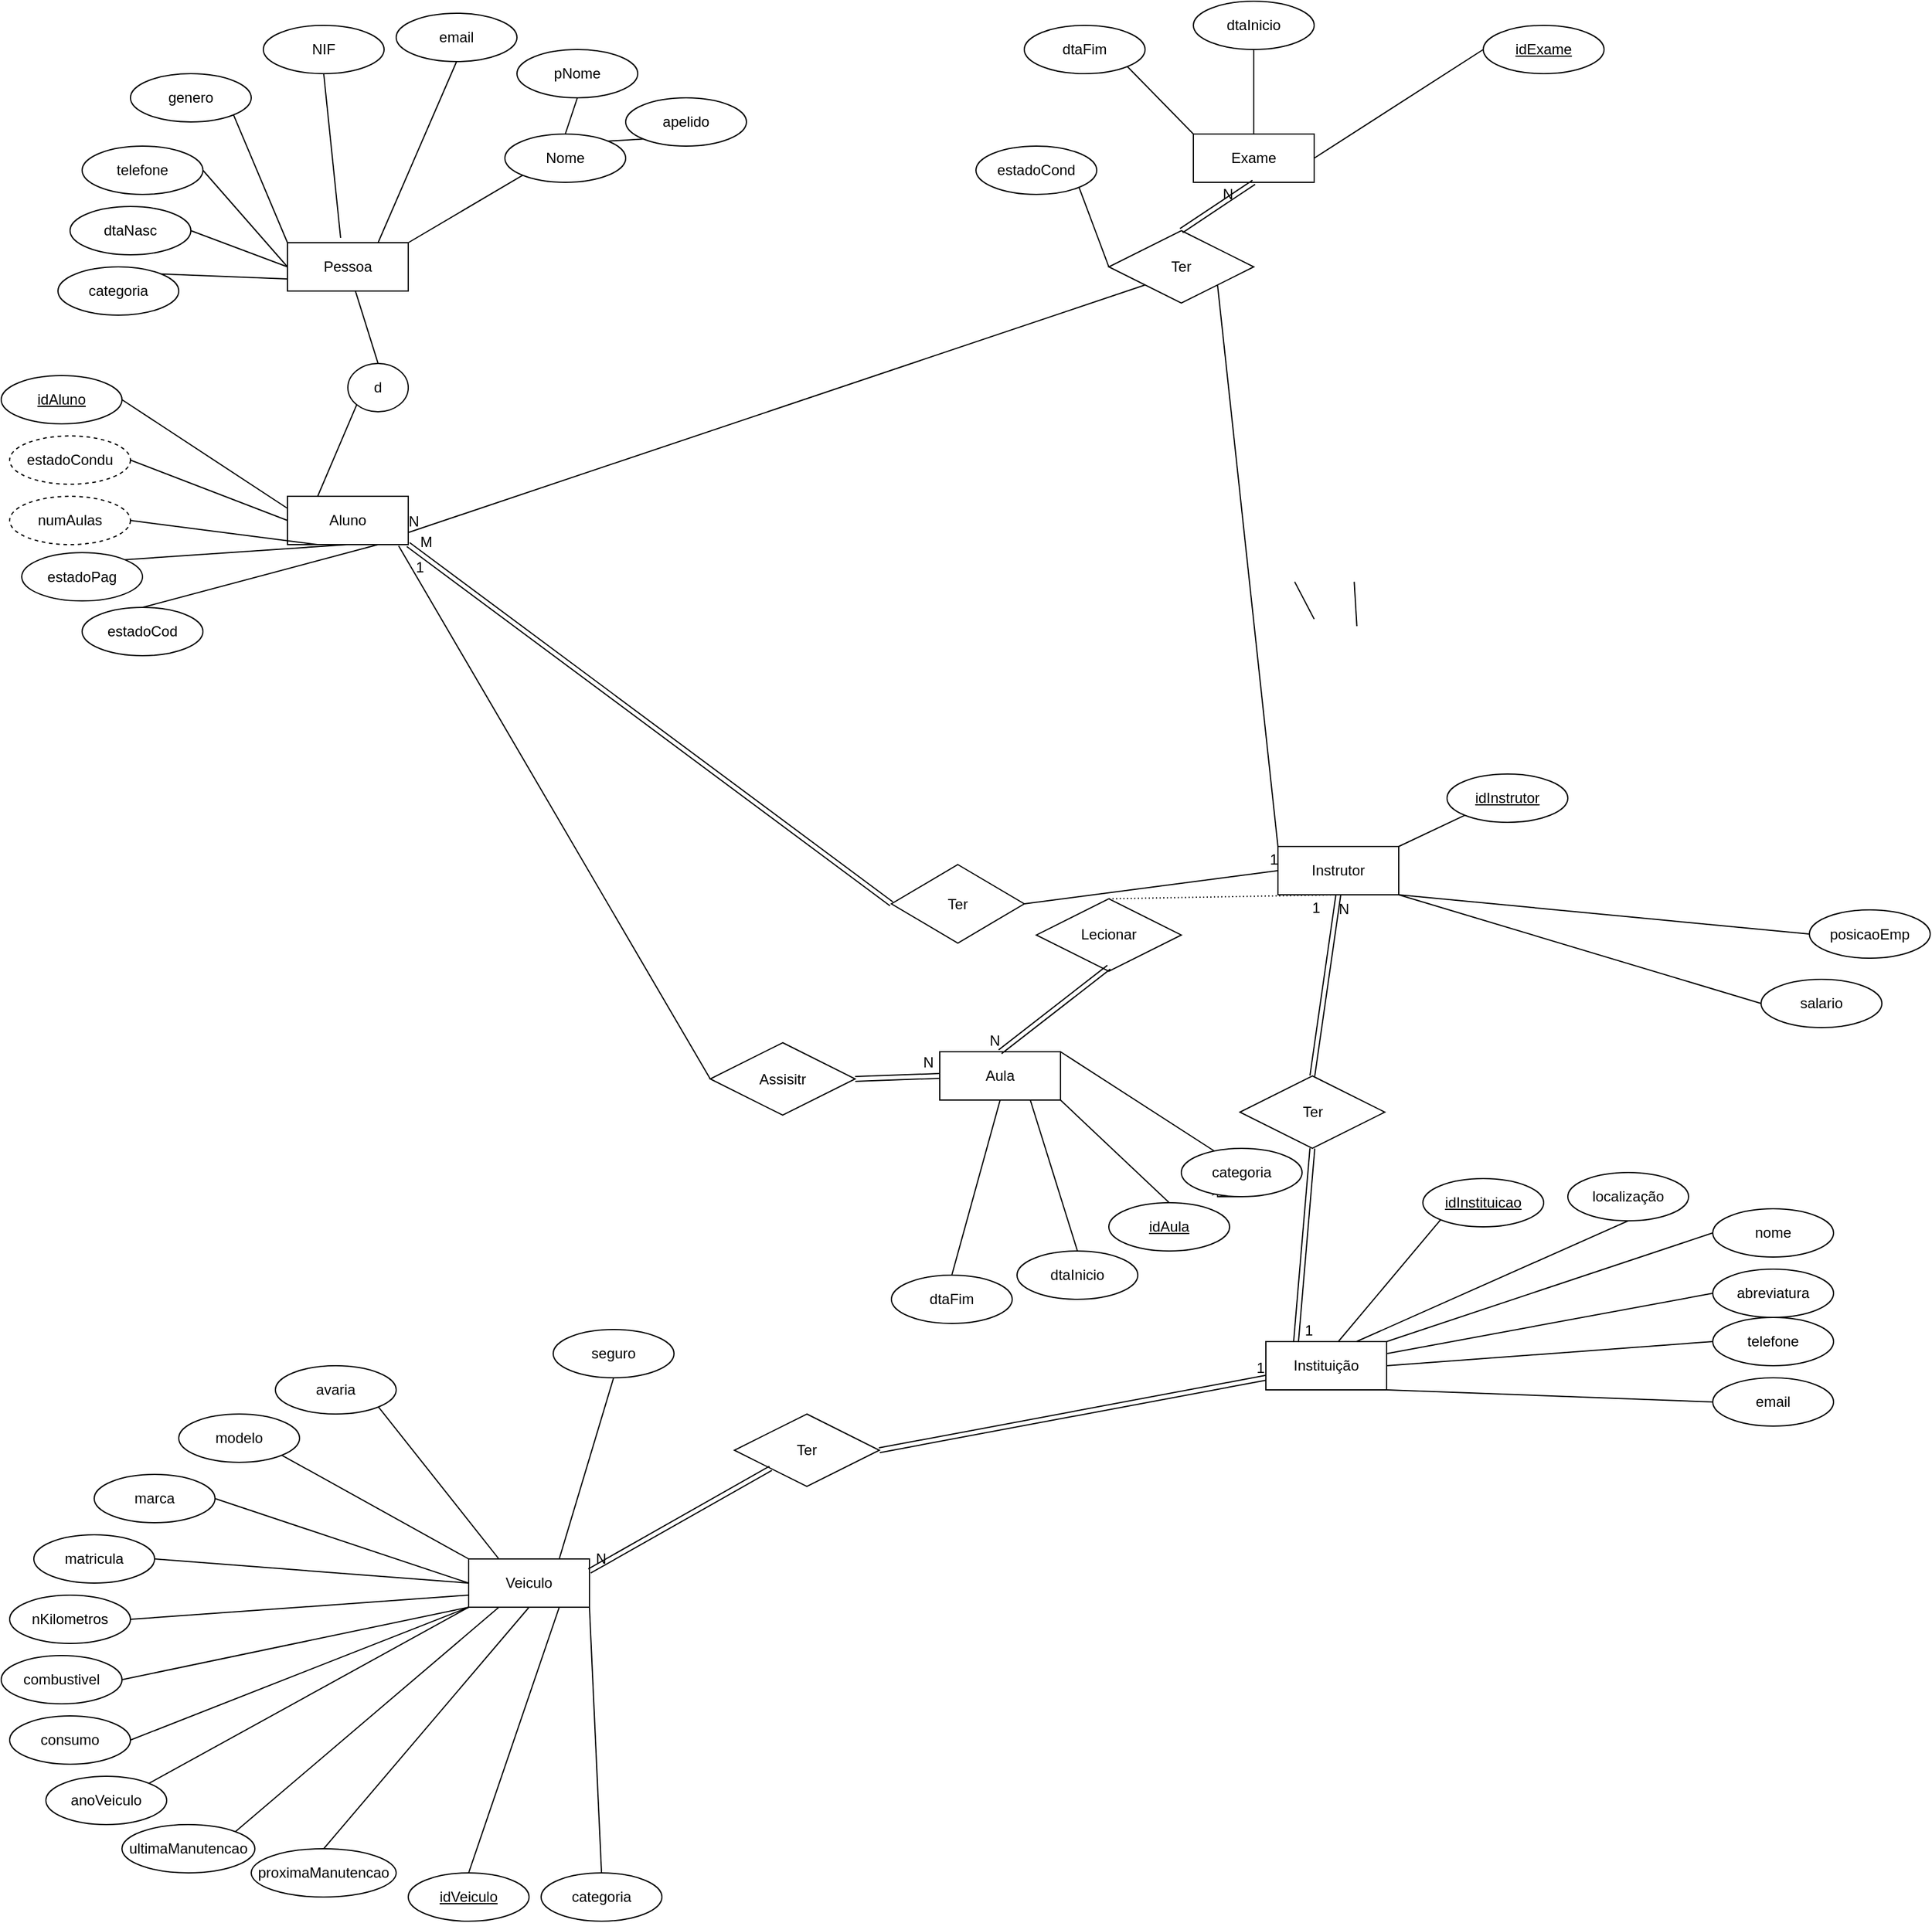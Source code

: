<mxfile version="17.4.2" type="device"><diagram id="oG9f0wrcc2t09360XT1p" name="Page-1"><mxGraphModel dx="3412" dy="2765" grid="1" gridSize="10" guides="1" tooltips="1" connect="1" arrows="1" fold="1" page="1" pageScale="1" pageWidth="827" pageHeight="1169" math="0" shadow="0"><root><mxCell id="0"/><mxCell id="1" parent="0"/><mxCell id="OIHB3nReKGHlLbzZ26ei-52" value="Aluno" style="whiteSpace=wrap;html=1;align=center;" parent="1" vertex="1"><mxGeometry x="-590" y="-20" width="100" height="40" as="geometry"/></mxCell><mxCell id="OIHB3nReKGHlLbzZ26ei-53" value="Instrutor" style="whiteSpace=wrap;html=1;align=center;" parent="1" vertex="1"><mxGeometry x="230" y="270" width="100" height="40" as="geometry"/></mxCell><mxCell id="OIHB3nReKGHlLbzZ26ei-54" value="Veiculo" style="whiteSpace=wrap;html=1;align=center;" parent="1" vertex="1"><mxGeometry x="-440" y="860" width="100" height="40" as="geometry"/></mxCell><mxCell id="OIHB3nReKGHlLbzZ26ei-55" value="Instituição" style="whiteSpace=wrap;html=1;align=center;" parent="1" vertex="1"><mxGeometry x="220" y="680" width="100" height="40" as="geometry"/></mxCell><mxCell id="nVEc0YeVtmowKKztT14y-11" value="idAluno" style="ellipse;whiteSpace=wrap;html=1;align=center;fontStyle=4;" parent="1" vertex="1"><mxGeometry x="-827" y="-120" width="100" height="40" as="geometry"/></mxCell><mxCell id="nVEc0YeVtmowKKztT14y-12" value="" style="endArrow=none;html=1;rounded=0;entryX=0;entryY=0.25;entryDx=0;entryDy=0;exitX=1;exitY=0.5;exitDx=0;exitDy=0;" parent="1" source="nVEc0YeVtmowKKztT14y-11" target="OIHB3nReKGHlLbzZ26ei-52" edge="1"><mxGeometry relative="1" as="geometry"><mxPoint x="-640" y="220" as="sourcePoint"/><mxPoint x="-370" y="410" as="targetPoint"/></mxGeometry></mxCell><mxCell id="nVEc0YeVtmowKKztT14y-18" value="estadoCod" style="ellipse;whiteSpace=wrap;html=1;align=center;" parent="1" vertex="1"><mxGeometry x="-760" y="72" width="100" height="40" as="geometry"/></mxCell><mxCell id="nVEc0YeVtmowKKztT14y-19" value="estadoPag" style="ellipse;whiteSpace=wrap;html=1;align=center;" parent="1" vertex="1"><mxGeometry x="-810" y="26.68" width="100" height="40" as="geometry"/></mxCell><mxCell id="nVEc0YeVtmowKKztT14y-21" value="numAulas" style="ellipse;whiteSpace=wrap;html=1;align=center;dashed=1;" parent="1" vertex="1"><mxGeometry x="-820" y="-20.0" width="100" height="40" as="geometry"/></mxCell><mxCell id="nVEc0YeVtmowKKztT14y-36" value="" style="endArrow=none;html=1;rounded=0;exitX=1;exitY=0.5;exitDx=0;exitDy=0;entryX=0.25;entryY=1;entryDx=0;entryDy=0;" parent="1" source="nVEc0YeVtmowKKztT14y-21" target="OIHB3nReKGHlLbzZ26ei-52" edge="1"><mxGeometry relative="1" as="geometry"><mxPoint x="-460" y="420" as="sourcePoint"/><mxPoint x="-300" y="420" as="targetPoint"/></mxGeometry></mxCell><mxCell id="nVEc0YeVtmowKKztT14y-37" value="" style="endArrow=none;html=1;rounded=0;exitX=1;exitY=0;exitDx=0;exitDy=0;entryX=0.5;entryY=1;entryDx=0;entryDy=0;" parent="1" source="nVEc0YeVtmowKKztT14y-19" target="OIHB3nReKGHlLbzZ26ei-52" edge="1"><mxGeometry relative="1" as="geometry"><mxPoint x="-430" y="390" as="sourcePoint"/><mxPoint x="-270" y="390" as="targetPoint"/></mxGeometry></mxCell><mxCell id="nVEc0YeVtmowKKztT14y-42" value="" style="endArrow=none;html=1;rounded=0;exitX=0.75;exitY=1;exitDx=0;exitDy=0;entryX=0.5;entryY=0;entryDx=0;entryDy=0;" parent="1" source="OIHB3nReKGHlLbzZ26ei-52" target="nVEc0YeVtmowKKztT14y-18" edge="1"><mxGeometry relative="1" as="geometry"><mxPoint x="-380" y="350" as="sourcePoint"/><mxPoint x="-340.0" y="380" as="targetPoint"/></mxGeometry></mxCell><mxCell id="nVEc0YeVtmowKKztT14y-47" value="" style="endArrow=none;html=1;rounded=0;entryX=0.5;entryY=1;entryDx=0;entryDy=0;exitX=1;exitY=0;exitDx=0;exitDy=0;" parent="1" target="nVEc0YeVtmowKKztT14y-45" edge="1"><mxGeometry width="50" height="50" relative="1" as="geometry"><mxPoint x="295.355" y="87.538" as="sourcePoint"/><mxPoint x="293.145" y="50.822" as="targetPoint"/></mxGeometry></mxCell><mxCell id="nVEc0YeVtmowKKztT14y-48" value="" style="endArrow=none;html=1;rounded=0;entryX=0.5;entryY=1;entryDx=0;entryDy=0;exitX=0.5;exitY=0;exitDx=0;exitDy=0;" parent="1" target="nVEc0YeVtmowKKztT14y-44" edge="1"><mxGeometry width="50" height="50" relative="1" as="geometry"><mxPoint x="260" y="81.68" as="sourcePoint"/><mxPoint x="243.855" y="50.822" as="targetPoint"/></mxGeometry></mxCell><mxCell id="nVEc0YeVtmowKKztT14y-67" value="Ter" style="shape=rhombus;perimeter=rhombusPerimeter;whiteSpace=wrap;html=1;align=center;" parent="1" vertex="1"><mxGeometry x="-90" y="285" width="110" height="65" as="geometry"/></mxCell><mxCell id="nVEc0YeVtmowKKztT14y-68" value="" style="shape=link;html=1;rounded=0;exitX=1;exitY=1;exitDx=0;exitDy=0;entryX=0;entryY=0.5;entryDx=0;entryDy=0;" parent="1" source="OIHB3nReKGHlLbzZ26ei-52" target="nVEc0YeVtmowKKztT14y-67" edge="1"><mxGeometry relative="1" as="geometry"><mxPoint x="-360" y="410" as="sourcePoint"/><mxPoint x="-200" y="410" as="targetPoint"/></mxGeometry></mxCell><mxCell id="nVEc0YeVtmowKKztT14y-69" value="N" style="resizable=0;html=1;align=right;verticalAlign=bottom;" parent="nVEc0YeVtmowKKztT14y-68" connectable="0" vertex="1"><mxGeometry x="1" relative="1" as="geometry"><mxPoint x="-390" y="-308" as="offset"/></mxGeometry></mxCell><mxCell id="nVEc0YeVtmowKKztT14y-70" value="" style="endArrow=none;html=1;rounded=0;entryX=0;entryY=0.5;entryDx=0;entryDy=0;exitX=1;exitY=0.5;exitDx=0;exitDy=0;" parent="1" source="nVEc0YeVtmowKKztT14y-67" target="OIHB3nReKGHlLbzZ26ei-53" edge="1"><mxGeometry relative="1" as="geometry"><mxPoint x="-170" y="360" as="sourcePoint"/><mxPoint x="-60" y="370" as="targetPoint"/></mxGeometry></mxCell><mxCell id="nVEc0YeVtmowKKztT14y-71" value="1" style="resizable=0;html=1;align=right;verticalAlign=bottom;" parent="nVEc0YeVtmowKKztT14y-70" connectable="0" vertex="1"><mxGeometry x="1" relative="1" as="geometry"/></mxCell><mxCell id="nVEc0YeVtmowKKztT14y-79" value="salario" style="ellipse;whiteSpace=wrap;html=1;align=center;" parent="1" vertex="1"><mxGeometry x="630" y="380" width="100" height="40" as="geometry"/></mxCell><mxCell id="nVEc0YeVtmowKKztT14y-80" value="posicaoEmp" style="ellipse;whiteSpace=wrap;html=1;align=center;" parent="1" vertex="1"><mxGeometry x="670" y="322.5" width="100" height="40" as="geometry"/></mxCell><mxCell id="nVEc0YeVtmowKKztT14y-81" value="idInstrutor" style="ellipse;whiteSpace=wrap;html=1;align=center;fontStyle=4;" parent="1" vertex="1"><mxGeometry x="370" y="210" width="100" height="40" as="geometry"/></mxCell><mxCell id="nVEc0YeVtmowKKztT14y-82" value="" style="endArrow=none;html=1;rounded=0;exitX=1;exitY=0;exitDx=0;exitDy=0;entryX=0;entryY=1;entryDx=0;entryDy=0;" parent="1" source="OIHB3nReKGHlLbzZ26ei-53" target="nVEc0YeVtmowKKztT14y-81" edge="1"><mxGeometry relative="1" as="geometry"><mxPoint x="490" y="220" as="sourcePoint"/><mxPoint x="650" y="220" as="targetPoint"/></mxGeometry></mxCell><mxCell id="nVEc0YeVtmowKKztT14y-89" value="" style="endArrow=none;html=1;rounded=0;exitX=1;exitY=1;exitDx=0;exitDy=0;entryX=0;entryY=0.5;entryDx=0;entryDy=0;" parent="1" source="OIHB3nReKGHlLbzZ26ei-53" target="nVEc0YeVtmowKKztT14y-80" edge="1"><mxGeometry relative="1" as="geometry"><mxPoint x="350" y="302.5" as="sourcePoint"/><mxPoint x="650" y="332.5" as="targetPoint"/></mxGeometry></mxCell><mxCell id="nVEc0YeVtmowKKztT14y-90" value="" style="endArrow=none;html=1;rounded=0;exitX=1;exitY=1;exitDx=0;exitDy=0;entryX=0;entryY=0.5;entryDx=0;entryDy=0;" parent="1" source="OIHB3nReKGHlLbzZ26ei-53" target="nVEc0YeVtmowKKztT14y-79" edge="1"><mxGeometry relative="1" as="geometry"><mxPoint x="350" y="322.5" as="sourcePoint"/><mxPoint x="660" y="342.5" as="targetPoint"/></mxGeometry></mxCell><mxCell id="nVEc0YeVtmowKKztT14y-96" value="matricula" style="ellipse;whiteSpace=wrap;html=1;align=center;" parent="1" vertex="1"><mxGeometry x="-800" y="840" width="100" height="40" as="geometry"/></mxCell><mxCell id="nVEc0YeVtmowKKztT14y-97" value="marca" style="ellipse;whiteSpace=wrap;html=1;align=center;" parent="1" vertex="1"><mxGeometry x="-750" y="790" width="100" height="40" as="geometry"/></mxCell><mxCell id="nVEc0YeVtmowKKztT14y-98" value="modelo" style="ellipse;whiteSpace=wrap;html=1;align=center;" parent="1" vertex="1"><mxGeometry x="-680" y="740" width="100" height="40" as="geometry"/></mxCell><mxCell id="nVEc0YeVtmowKKztT14y-99" value="nKilometros" style="ellipse;whiteSpace=wrap;html=1;align=center;" parent="1" vertex="1"><mxGeometry x="-820" y="890" width="100" height="40" as="geometry"/></mxCell><mxCell id="nVEc0YeVtmowKKztT14y-100" value="combustivel" style="ellipse;whiteSpace=wrap;html=1;align=center;" parent="1" vertex="1"><mxGeometry x="-827" y="940" width="100" height="40" as="geometry"/></mxCell><mxCell id="nVEc0YeVtmowKKztT14y-102" value="consumo" style="ellipse;whiteSpace=wrap;html=1;align=center;" parent="1" vertex="1"><mxGeometry x="-820" y="990" width="100" height="40" as="geometry"/></mxCell><mxCell id="nVEc0YeVtmowKKztT14y-103" value="anoVeiculo" style="ellipse;whiteSpace=wrap;html=1;align=center;" parent="1" vertex="1"><mxGeometry x="-790" y="1040" width="100" height="40" as="geometry"/></mxCell><mxCell id="nVEc0YeVtmowKKztT14y-104" value="ultimaManutencao" style="ellipse;whiteSpace=wrap;html=1;align=center;" parent="1" vertex="1"><mxGeometry x="-727" y="1080" width="110" height="40" as="geometry"/></mxCell><mxCell id="nVEc0YeVtmowKKztT14y-105" value="proximaManutencao" style="ellipse;whiteSpace=wrap;html=1;align=center;" parent="1" vertex="1"><mxGeometry x="-620" y="1100" width="120" height="40" as="geometry"/></mxCell><mxCell id="nVEc0YeVtmowKKztT14y-106" value="avaria" style="ellipse;whiteSpace=wrap;html=1;align=center;" parent="1" vertex="1"><mxGeometry x="-600" y="700" width="100" height="40" as="geometry"/></mxCell><mxCell id="nVEc0YeVtmowKKztT14y-108" value="seguro" style="ellipse;whiteSpace=wrap;html=1;align=center;" parent="1" vertex="1"><mxGeometry x="-370" y="670" width="100" height="40" as="geometry"/></mxCell><mxCell id="nVEc0YeVtmowKKztT14y-109" value="categoria" style="ellipse;whiteSpace=wrap;html=1;align=center;" parent="1" vertex="1"><mxGeometry x="-380" y="1120" width="100" height="40" as="geometry"/></mxCell><mxCell id="nVEc0YeVtmowKKztT14y-111" value="idVeiculo" style="ellipse;whiteSpace=wrap;html=1;align=center;fontStyle=4;" parent="1" vertex="1"><mxGeometry x="-490" y="1120" width="100" height="40" as="geometry"/></mxCell><mxCell id="nVEc0YeVtmowKKztT14y-112" value="Aula" style="whiteSpace=wrap;html=1;align=center;" parent="1" vertex="1"><mxGeometry x="-50" y="440" width="100" height="40" as="geometry"/></mxCell><mxCell id="67WGIg1vxly1ae_sOLAU-9" style="edgeStyle=orthogonalEdgeStyle;rounded=0;orthogonalLoop=1;jettySize=auto;html=1;exitX=0.5;exitY=1;exitDx=0;exitDy=0;" edge="1" parent="1" source="nVEc0YeVtmowKKztT14y-123"><mxGeometry relative="1" as="geometry"><mxPoint x="180" y="550" as="targetPoint"/></mxGeometry></mxCell><mxCell id="nVEc0YeVtmowKKztT14y-123" value="categoria" style="ellipse;whiteSpace=wrap;html=1;align=center;" parent="1" vertex="1"><mxGeometry x="150" y="520" width="100" height="40" as="geometry"/></mxCell><mxCell id="ro6aVAbCuO4wN7WTRVgj-1" value="" style="endArrow=none;html=1;rounded=0;exitX=0.5;exitY=1;exitDx=0;exitDy=0;entryX=0.75;entryY=0;entryDx=0;entryDy=0;" parent="1" source="nVEc0YeVtmowKKztT14y-108" target="OIHB3nReKGHlLbzZ26ei-54" edge="1"><mxGeometry relative="1" as="geometry"><mxPoint x="-320" y="748" as="sourcePoint"/><mxPoint x="-80" y="810" as="targetPoint"/></mxGeometry></mxCell><mxCell id="ro6aVAbCuO4wN7WTRVgj-3" value="" style="endArrow=none;html=1;rounded=0;exitX=1;exitY=1;exitDx=0;exitDy=0;entryX=0.25;entryY=0;entryDx=0;entryDy=0;" parent="1" source="nVEc0YeVtmowKKztT14y-106" target="OIHB3nReKGHlLbzZ26ei-54" edge="1"><mxGeometry relative="1" as="geometry"><mxPoint x="-420" y="730" as="sourcePoint"/><mxPoint x="-380" y="870" as="targetPoint"/></mxGeometry></mxCell><mxCell id="ro6aVAbCuO4wN7WTRVgj-4" value="" style="endArrow=none;html=1;rounded=0;exitX=1;exitY=1;exitDx=0;exitDy=0;entryX=0;entryY=0;entryDx=0;entryDy=0;" parent="1" source="nVEc0YeVtmowKKztT14y-98" target="OIHB3nReKGHlLbzZ26ei-54" edge="1"><mxGeometry relative="1" as="geometry"><mxPoint x="-504.645" y="744.142" as="sourcePoint"/><mxPoint x="-405" y="870" as="targetPoint"/></mxGeometry></mxCell><mxCell id="ro6aVAbCuO4wN7WTRVgj-5" value="" style="endArrow=none;html=1;rounded=0;exitX=1;exitY=0.5;exitDx=0;exitDy=0;entryX=0;entryY=0.5;entryDx=0;entryDy=0;" parent="1" source="nVEc0YeVtmowKKztT14y-97" target="OIHB3nReKGHlLbzZ26ei-54" edge="1"><mxGeometry relative="1" as="geometry"><mxPoint x="-584.645" y="784.142" as="sourcePoint"/><mxPoint x="-430" y="870" as="targetPoint"/></mxGeometry></mxCell><mxCell id="ro6aVAbCuO4wN7WTRVgj-6" value="" style="endArrow=none;html=1;rounded=0;exitX=1;exitY=0.5;exitDx=0;exitDy=0;entryX=0;entryY=0.5;entryDx=0;entryDy=0;" parent="1" source="nVEc0YeVtmowKKztT14y-96" target="OIHB3nReKGHlLbzZ26ei-54" edge="1"><mxGeometry relative="1" as="geometry"><mxPoint x="-640" y="820" as="sourcePoint"/><mxPoint x="-510" y="900" as="targetPoint"/></mxGeometry></mxCell><mxCell id="ro6aVAbCuO4wN7WTRVgj-7" value="" style="endArrow=none;html=1;rounded=0;exitX=1;exitY=0.5;exitDx=0;exitDy=0;entryX=0;entryY=0.75;entryDx=0;entryDy=0;" parent="1" source="nVEc0YeVtmowKKztT14y-99" target="OIHB3nReKGHlLbzZ26ei-54" edge="1"><mxGeometry relative="1" as="geometry"><mxPoint x="-690" y="870" as="sourcePoint"/><mxPoint x="-430" y="890" as="targetPoint"/></mxGeometry></mxCell><mxCell id="ro6aVAbCuO4wN7WTRVgj-8" value="" style="endArrow=none;html=1;rounded=0;exitX=1;exitY=0.5;exitDx=0;exitDy=0;entryX=0;entryY=1;entryDx=0;entryDy=0;" parent="1" source="nVEc0YeVtmowKKztT14y-100" target="OIHB3nReKGHlLbzZ26ei-54" edge="1"><mxGeometry relative="1" as="geometry"><mxPoint x="-710" y="920" as="sourcePoint"/><mxPoint x="-490" y="920" as="targetPoint"/></mxGeometry></mxCell><mxCell id="ro6aVAbCuO4wN7WTRVgj-9" value="" style="endArrow=none;html=1;rounded=0;exitX=1;exitY=0.5;exitDx=0;exitDy=0;entryX=0;entryY=1;entryDx=0;entryDy=0;" parent="1" source="nVEc0YeVtmowKKztT14y-102" target="OIHB3nReKGHlLbzZ26ei-54" edge="1"><mxGeometry relative="1" as="geometry"><mxPoint x="-717" y="970" as="sourcePoint"/><mxPoint x="-430" y="910" as="targetPoint"/></mxGeometry></mxCell><mxCell id="ro6aVAbCuO4wN7WTRVgj-10" value="" style="endArrow=none;html=1;rounded=0;exitX=1;exitY=0;exitDx=0;exitDy=0;entryX=0;entryY=1;entryDx=0;entryDy=0;" parent="1" source="nVEc0YeVtmowKKztT14y-103" target="OIHB3nReKGHlLbzZ26ei-54" edge="1"><mxGeometry relative="1" as="geometry"><mxPoint x="-710" y="1020" as="sourcePoint"/><mxPoint x="-430" y="910" as="targetPoint"/></mxGeometry></mxCell><mxCell id="ro6aVAbCuO4wN7WTRVgj-11" value="" style="endArrow=none;html=1;rounded=0;exitX=1;exitY=0;exitDx=0;exitDy=0;entryX=0.25;entryY=1;entryDx=0;entryDy=0;" parent="1" source="nVEc0YeVtmowKKztT14y-104" target="OIHB3nReKGHlLbzZ26ei-54" edge="1"><mxGeometry relative="1" as="geometry"><mxPoint x="-694.645" y="1055.858" as="sourcePoint"/><mxPoint x="-430" y="910" as="targetPoint"/></mxGeometry></mxCell><mxCell id="ro6aVAbCuO4wN7WTRVgj-12" value="" style="endArrow=none;html=1;rounded=0;exitX=0.5;exitY=0;exitDx=0;exitDy=0;entryX=0.5;entryY=1;entryDx=0;entryDy=0;" parent="1" source="nVEc0YeVtmowKKztT14y-105" target="OIHB3nReKGHlLbzZ26ei-54" edge="1"><mxGeometry relative="1" as="geometry"><mxPoint x="-614.645" y="1095.858" as="sourcePoint"/><mxPoint x="-405" y="910" as="targetPoint"/></mxGeometry></mxCell><mxCell id="ro6aVAbCuO4wN7WTRVgj-13" value="" style="endArrow=none;html=1;rounded=0;exitX=0.5;exitY=0;exitDx=0;exitDy=0;entryX=0.75;entryY=1;entryDx=0;entryDy=0;" parent="1" source="nVEc0YeVtmowKKztT14y-111" target="OIHB3nReKGHlLbzZ26ei-54" edge="1"><mxGeometry relative="1" as="geometry"><mxPoint x="-550" y="1110" as="sourcePoint"/><mxPoint x="-380" y="910" as="targetPoint"/></mxGeometry></mxCell><mxCell id="ro6aVAbCuO4wN7WTRVgj-14" value="" style="endArrow=none;html=1;rounded=0;exitX=0.5;exitY=0;exitDx=0;exitDy=0;entryX=1;entryY=1;entryDx=0;entryDy=0;" parent="1" source="nVEc0YeVtmowKKztT14y-109" target="OIHB3nReKGHlLbzZ26ei-54" edge="1"><mxGeometry relative="1" as="geometry"><mxPoint x="-430" y="1130" as="sourcePoint"/><mxPoint x="-355" y="910" as="targetPoint"/></mxGeometry></mxCell><mxCell id="ro6aVAbCuO4wN7WTRVgj-16" value="" style="endArrow=none;html=1;rounded=0;exitX=1;exitY=0;exitDx=0;exitDy=0;entryX=0.27;entryY=0.05;entryDx=0;entryDy=0;entryPerimeter=0;" parent="1" source="nVEc0YeVtmowKKztT14y-112" target="nVEc0YeVtmowKKztT14y-123" edge="1"><mxGeometry relative="1" as="geometry"><mxPoint x="-200" y="385" as="sourcePoint"/><mxPoint x="-40" y="385" as="targetPoint"/></mxGeometry></mxCell><mxCell id="ro6aVAbCuO4wN7WTRVgj-23" value="Lecionar" style="shape=rhombus;perimeter=rhombusPerimeter;whiteSpace=wrap;html=1;align=center;" parent="1" vertex="1"><mxGeometry x="30" y="313.32" width="120" height="60" as="geometry"/></mxCell><mxCell id="ro6aVAbCuO4wN7WTRVgj-24" value="" style="shape=link;html=1;rounded=0;entryX=0.5;entryY=0;entryDx=0;entryDy=0;" parent="1" target="nVEc0YeVtmowKKztT14y-112" edge="1"><mxGeometry relative="1" as="geometry"><mxPoint x="90" y="370" as="sourcePoint"/><mxPoint x="330" y="878.82" as="targetPoint"/></mxGeometry></mxCell><mxCell id="ro6aVAbCuO4wN7WTRVgj-25" value="N" style="resizable=0;html=1;align=right;verticalAlign=bottom;" parent="ro6aVAbCuO4wN7WTRVgj-24" connectable="0" vertex="1"><mxGeometry x="1" relative="1" as="geometry"/></mxCell><mxCell id="ro6aVAbCuO4wN7WTRVgj-28" value="" style="endArrow=none;html=1;rounded=0;dashed=1;dashPattern=1 2;exitX=0.5;exitY=0;exitDx=0;exitDy=0;entryX=0.5;entryY=1;entryDx=0;entryDy=0;" parent="1" source="ro6aVAbCuO4wN7WTRVgj-23" target="OIHB3nReKGHlLbzZ26ei-53" edge="1"><mxGeometry relative="1" as="geometry"><mxPoint x="-330" y="890" as="sourcePoint"/><mxPoint x="-60" y="890" as="targetPoint"/></mxGeometry></mxCell><mxCell id="ro6aVAbCuO4wN7WTRVgj-29" value="N" style="resizable=0;html=1;align=right;verticalAlign=bottom;" parent="ro6aVAbCuO4wN7WTRVgj-28" connectable="0" vertex="1"><mxGeometry x="1" relative="1" as="geometry"><mxPoint x="10" y="20" as="offset"/></mxGeometry></mxCell><mxCell id="ro6aVAbCuO4wN7WTRVgj-30" value="localização" style="ellipse;whiteSpace=wrap;html=1;align=center;" parent="1" vertex="1"><mxGeometry x="470" y="540" width="100" height="40" as="geometry"/></mxCell><mxCell id="ro6aVAbCuO4wN7WTRVgj-31" value="nome" style="ellipse;whiteSpace=wrap;html=1;align=center;" parent="1" vertex="1"><mxGeometry x="590" y="570" width="100" height="40" as="geometry"/></mxCell><mxCell id="ro6aVAbCuO4wN7WTRVgj-32" value="abreviatura" style="ellipse;whiteSpace=wrap;html=1;align=center;" parent="1" vertex="1"><mxGeometry x="590" y="620" width="100" height="40" as="geometry"/></mxCell><mxCell id="ro6aVAbCuO4wN7WTRVgj-33" value="telefone" style="ellipse;whiteSpace=wrap;html=1;align=center;" parent="1" vertex="1"><mxGeometry x="590" y="660" width="100" height="40" as="geometry"/></mxCell><mxCell id="ro6aVAbCuO4wN7WTRVgj-34" value="email" style="ellipse;whiteSpace=wrap;html=1;align=center;" parent="1" vertex="1"><mxGeometry x="590" y="710" width="100" height="40" as="geometry"/></mxCell><mxCell id="ro6aVAbCuO4wN7WTRVgj-35" value="" style="endArrow=none;html=1;rounded=0;entryX=0.5;entryY=1;entryDx=0;entryDy=0;exitX=0.75;exitY=0;exitDx=0;exitDy=0;" parent="1" source="OIHB3nReKGHlLbzZ26ei-55" target="ro6aVAbCuO4wN7WTRVgj-30" edge="1"><mxGeometry relative="1" as="geometry"><mxPoint x="280" y="570" as="sourcePoint"/><mxPoint x="440" y="570" as="targetPoint"/></mxGeometry></mxCell><mxCell id="ro6aVAbCuO4wN7WTRVgj-36" value="" style="endArrow=none;html=1;rounded=0;entryX=0;entryY=0.5;entryDx=0;entryDy=0;exitX=1;exitY=0;exitDx=0;exitDy=0;" parent="1" source="OIHB3nReKGHlLbzZ26ei-55" target="ro6aVAbCuO4wN7WTRVgj-31" edge="1"><mxGeometry relative="1" as="geometry"><mxPoint x="570" y="580" as="sourcePoint"/><mxPoint x="530" y="530" as="targetPoint"/></mxGeometry></mxCell><mxCell id="ro6aVAbCuO4wN7WTRVgj-37" value="" style="endArrow=none;html=1;rounded=0;entryX=0;entryY=0.5;entryDx=0;entryDy=0;exitX=1;exitY=0.25;exitDx=0;exitDy=0;" parent="1" source="OIHB3nReKGHlLbzZ26ei-55" target="ro6aVAbCuO4wN7WTRVgj-32" edge="1"><mxGeometry relative="1" as="geometry"><mxPoint x="530" y="590" as="sourcePoint"/><mxPoint x="600" y="540" as="targetPoint"/></mxGeometry></mxCell><mxCell id="ro6aVAbCuO4wN7WTRVgj-38" value="" style="endArrow=none;html=1;rounded=0;entryX=0;entryY=0.5;entryDx=0;entryDy=0;exitX=1;exitY=0.5;exitDx=0;exitDy=0;" parent="1" source="OIHB3nReKGHlLbzZ26ei-55" target="ro6aVAbCuO4wN7WTRVgj-33" edge="1"><mxGeometry relative="1" as="geometry"><mxPoint x="530" y="600" as="sourcePoint"/><mxPoint x="600" y="590" as="targetPoint"/></mxGeometry></mxCell><mxCell id="ro6aVAbCuO4wN7WTRVgj-39" value="" style="endArrow=none;html=1;rounded=0;entryX=0;entryY=0.5;entryDx=0;entryDy=0;exitX=1;exitY=1;exitDx=0;exitDy=0;" parent="1" source="OIHB3nReKGHlLbzZ26ei-55" target="ro6aVAbCuO4wN7WTRVgj-34" edge="1"><mxGeometry relative="1" as="geometry"><mxPoint x="530" y="610" as="sourcePoint"/><mxPoint x="600" y="630" as="targetPoint"/></mxGeometry></mxCell><mxCell id="ro6aVAbCuO4wN7WTRVgj-43" value="Ter" style="shape=rhombus;perimeter=rhombusPerimeter;whiteSpace=wrap;html=1;align=center;" parent="1" vertex="1"><mxGeometry x="198.5" y="460" width="120" height="60" as="geometry"/></mxCell><mxCell id="ro6aVAbCuO4wN7WTRVgj-46" value="" style="shape=link;html=1;rounded=0;exitX=0.5;exitY=1;exitDx=0;exitDy=0;entryX=0.5;entryY=0;entryDx=0;entryDy=0;" parent="1" source="OIHB3nReKGHlLbzZ26ei-53" target="ro6aVAbCuO4wN7WTRVgj-43" edge="1"><mxGeometry relative="1" as="geometry"><mxPoint x="350" y="500" as="sourcePoint"/><mxPoint x="510" y="500" as="targetPoint"/></mxGeometry></mxCell><mxCell id="ro6aVAbCuO4wN7WTRVgj-50" value="Ter" style="shape=rhombus;perimeter=rhombusPerimeter;whiteSpace=wrap;html=1;align=center;" parent="1" vertex="1"><mxGeometry x="-220" y="740" width="120" height="60" as="geometry"/></mxCell><mxCell id="ro6aVAbCuO4wN7WTRVgj-53" value="" style="shape=link;html=1;rounded=0;entryX=0;entryY=1;entryDx=0;entryDy=0;exitX=1;exitY=0.25;exitDx=0;exitDy=0;" parent="1" source="OIHB3nReKGHlLbzZ26ei-54" target="ro6aVAbCuO4wN7WTRVgj-50" edge="1"><mxGeometry relative="1" as="geometry"><mxPoint x="-230" y="770" as="sourcePoint"/><mxPoint x="188.5" y="525" as="targetPoint"/></mxGeometry></mxCell><mxCell id="ro6aVAbCuO4wN7WTRVgj-57" value="" style="shape=link;html=1;rounded=0;exitX=1;exitY=0.5;exitDx=0;exitDy=0;entryX=0;entryY=0.75;entryDx=0;entryDy=0;" parent="1" source="ro6aVAbCuO4wN7WTRVgj-50" target="OIHB3nReKGHlLbzZ26ei-55" edge="1"><mxGeometry relative="1" as="geometry"><mxPoint x="90" y="750" as="sourcePoint"/><mxPoint x="250" y="750" as="targetPoint"/></mxGeometry></mxCell><mxCell id="ro6aVAbCuO4wN7WTRVgj-58" value="1" style="resizable=0;html=1;align=right;verticalAlign=bottom;" parent="ro6aVAbCuO4wN7WTRVgj-57" connectable="0" vertex="1"><mxGeometry x="1" relative="1" as="geometry"/></mxCell><mxCell id="ro6aVAbCuO4wN7WTRVgj-59" value="" style="shape=link;html=1;rounded=0;exitX=0.5;exitY=1;exitDx=0;exitDy=0;entryX=0.25;entryY=0;entryDx=0;entryDy=0;" parent="1" source="ro6aVAbCuO4wN7WTRVgj-43" target="OIHB3nReKGHlLbzZ26ei-55" edge="1"><mxGeometry relative="1" as="geometry"><mxPoint x="270" y="590" as="sourcePoint"/><mxPoint x="430" y="590" as="targetPoint"/></mxGeometry></mxCell><mxCell id="ro6aVAbCuO4wN7WTRVgj-60" value="1" style="resizable=0;html=1;align=right;verticalAlign=bottom;" parent="ro6aVAbCuO4wN7WTRVgj-59" connectable="0" vertex="1"><mxGeometry x="1" relative="1" as="geometry"><mxPoint x="14" as="offset"/></mxGeometry></mxCell><mxCell id="ro6aVAbCuO4wN7WTRVgj-62" value="Exame" style="whiteSpace=wrap;html=1;align=center;" parent="1" vertex="1"><mxGeometry x="160" y="-320.0" width="100" height="40" as="geometry"/></mxCell><mxCell id="ro6aVAbCuO4wN7WTRVgj-64" value="idAula" style="ellipse;whiteSpace=wrap;html=1;align=center;fontStyle=4;" parent="1" vertex="1"><mxGeometry x="90" y="565" width="100" height="40" as="geometry"/></mxCell><mxCell id="ro6aVAbCuO4wN7WTRVgj-65" value="" style="endArrow=none;html=1;rounded=0;entryX=0.5;entryY=0;entryDx=0;entryDy=0;exitX=1;exitY=1;exitDx=0;exitDy=0;" parent="1" source="nVEc0YeVtmowKKztT14y-112" target="ro6aVAbCuO4wN7WTRVgj-64" edge="1"><mxGeometry relative="1" as="geometry"><mxPoint x="-160" y="465" as="sourcePoint"/><mxPoint y="465" as="targetPoint"/></mxGeometry></mxCell><mxCell id="ro6aVAbCuO4wN7WTRVgj-67" value="dtaInicio" style="ellipse;whiteSpace=wrap;html=1;align=center;" parent="1" vertex="1"><mxGeometry x="14" y="605" width="100" height="40" as="geometry"/></mxCell><mxCell id="ro6aVAbCuO4wN7WTRVgj-68" value="dtaFim" style="ellipse;whiteSpace=wrap;html=1;align=center;" parent="1" vertex="1"><mxGeometry x="-90" y="625" width="100" height="40" as="geometry"/></mxCell><mxCell id="ro6aVAbCuO4wN7WTRVgj-70" value="" style="endArrow=none;html=1;rounded=0;entryX=0.5;entryY=0;entryDx=0;entryDy=0;exitX=0.75;exitY=1;exitDx=0;exitDy=0;" parent="1" source="nVEc0YeVtmowKKztT14y-112" target="ro6aVAbCuO4wN7WTRVgj-67" edge="1"><mxGeometry relative="1" as="geometry"><mxPoint x="-170" y="525" as="sourcePoint"/><mxPoint x="-10" y="525" as="targetPoint"/></mxGeometry></mxCell><mxCell id="ro6aVAbCuO4wN7WTRVgj-71" value="" style="endArrow=none;html=1;rounded=0;entryX=0.5;entryY=0;entryDx=0;entryDy=0;exitX=0.5;exitY=1;exitDx=0;exitDy=0;" parent="1" source="nVEc0YeVtmowKKztT14y-112" target="ro6aVAbCuO4wN7WTRVgj-68" edge="1"><mxGeometry relative="1" as="geometry"><mxPoint x="-230" y="525" as="sourcePoint"/><mxPoint x="-70" y="525" as="targetPoint"/></mxGeometry></mxCell><mxCell id="ro6aVAbCuO4wN7WTRVgj-72" value="dtaInicio" style="ellipse;whiteSpace=wrap;html=1;align=center;" parent="1" vertex="1"><mxGeometry x="160" y="-430.0" width="100" height="40" as="geometry"/></mxCell><mxCell id="ro6aVAbCuO4wN7WTRVgj-73" value="dtaFim" style="ellipse;whiteSpace=wrap;html=1;align=center;" parent="1" vertex="1"><mxGeometry x="20" y="-410.0" width="100" height="40" as="geometry"/></mxCell><mxCell id="ro6aVAbCuO4wN7WTRVgj-75" value="" style="endArrow=none;html=1;rounded=0;entryX=1;entryY=1;entryDx=0;entryDy=0;exitX=0;exitY=0;exitDx=0;exitDy=0;" parent="1" source="ro6aVAbCuO4wN7WTRVgj-62" target="ro6aVAbCuO4wN7WTRVgj-73" edge="1"><mxGeometry relative="1" as="geometry"><mxPoint x="-60" y="-370.0" as="sourcePoint"/><mxPoint x="100" y="-370.0" as="targetPoint"/></mxGeometry></mxCell><mxCell id="ro6aVAbCuO4wN7WTRVgj-76" value="" style="endArrow=none;html=1;rounded=0;entryX=0.5;entryY=1;entryDx=0;entryDy=0;exitX=0.5;exitY=0;exitDx=0;exitDy=0;" parent="1" source="ro6aVAbCuO4wN7WTRVgj-62" target="ro6aVAbCuO4wN7WTRVgj-72" edge="1"><mxGeometry relative="1" as="geometry"><mxPoint x="170" y="-270.0" as="sourcePoint"/><mxPoint x="135.146" y="-244.226" as="targetPoint"/></mxGeometry></mxCell><mxCell id="ro6aVAbCuO4wN7WTRVgj-82" value="Ter" style="shape=rhombus;perimeter=rhombusPerimeter;whiteSpace=wrap;html=1;align=center;" parent="1" vertex="1"><mxGeometry x="90" y="-240" width="120" height="60" as="geometry"/></mxCell><mxCell id="ro6aVAbCuO4wN7WTRVgj-83" value="" style="shape=link;html=1;rounded=0;exitX=0.5;exitY=1;exitDx=0;exitDy=0;entryX=0.5;entryY=0;entryDx=0;entryDy=0;" parent="1" source="ro6aVAbCuO4wN7WTRVgj-62" target="ro6aVAbCuO4wN7WTRVgj-82" edge="1"><mxGeometry relative="1" as="geometry"><mxPoint x="-100" y="10" as="sourcePoint"/><mxPoint x="60" y="10" as="targetPoint"/></mxGeometry></mxCell><mxCell id="ro6aVAbCuO4wN7WTRVgj-84" value="M" style="resizable=0;html=1;align=right;verticalAlign=bottom;" parent="ro6aVAbCuO4wN7WTRVgj-83" connectable="0" vertex="1"><mxGeometry x="1" relative="1" as="geometry"><mxPoint x="-620" y="267" as="offset"/></mxGeometry></mxCell><mxCell id="ro6aVAbCuO4wN7WTRVgj-85" value="" style="endArrow=none;html=1;rounded=0;entryX=0;entryY=1;entryDx=0;entryDy=0;exitX=1;exitY=0.75;exitDx=0;exitDy=0;" parent="1" source="OIHB3nReKGHlLbzZ26ei-52" target="ro6aVAbCuO4wN7WTRVgj-82" edge="1"><mxGeometry relative="1" as="geometry"><mxPoint x="-110" y="210" as="sourcePoint"/><mxPoint x="50" y="210" as="targetPoint"/></mxGeometry></mxCell><mxCell id="ro6aVAbCuO4wN7WTRVgj-88" value="" style="endArrow=none;html=1;rounded=0;exitX=1;exitY=1;exitDx=0;exitDy=0;entryX=0;entryY=0;entryDx=0;entryDy=0;" parent="1" source="ro6aVAbCuO4wN7WTRVgj-82" target="OIHB3nReKGHlLbzZ26ei-53" edge="1"><mxGeometry relative="1" as="geometry"><mxPoint x="10" y="230" as="sourcePoint"/><mxPoint x="170" y="230" as="targetPoint"/></mxGeometry></mxCell><mxCell id="ro6aVAbCuO4wN7WTRVgj-91" value="idExame" style="ellipse;whiteSpace=wrap;html=1;align=center;fontStyle=4;" parent="1" vertex="1"><mxGeometry x="400" y="-410" width="100" height="40" as="geometry"/></mxCell><mxCell id="ro6aVAbCuO4wN7WTRVgj-92" value="" style="endArrow=none;html=1;rounded=0;exitX=1;exitY=0.5;exitDx=0;exitDy=0;entryX=0;entryY=0.5;entryDx=0;entryDy=0;" parent="1" source="ro6aVAbCuO4wN7WTRVgj-62" target="ro6aVAbCuO4wN7WTRVgj-91" edge="1"><mxGeometry relative="1" as="geometry"><mxPoint x="340" y="-310" as="sourcePoint"/><mxPoint x="500" y="-310" as="targetPoint"/></mxGeometry></mxCell><mxCell id="67WGIg1vxly1ae_sOLAU-1" value="N" style="resizable=0;html=1;align=right;verticalAlign=bottom;" connectable="0" vertex="1" parent="1"><mxGeometry x="120" y="-130" as="geometry"><mxPoint x="73" y="-132" as="offset"/></mxGeometry></mxCell><mxCell id="67WGIg1vxly1ae_sOLAU-4" value="idInstituicao" style="ellipse;whiteSpace=wrap;html=1;align=center;fontStyle=4" vertex="1" parent="1"><mxGeometry x="350" y="545" width="100" height="40" as="geometry"/></mxCell><mxCell id="67WGIg1vxly1ae_sOLAU-5" value="" style="endArrow=none;html=1;rounded=0;entryX=0;entryY=1;entryDx=0;entryDy=0;exitX=0.6;exitY=0;exitDx=0;exitDy=0;exitPerimeter=0;" edge="1" parent="1" source="OIHB3nReKGHlLbzZ26ei-55" target="67WGIg1vxly1ae_sOLAU-4"><mxGeometry relative="1" as="geometry"><mxPoint x="305" y="690" as="sourcePoint"/><mxPoint x="530" y="590" as="targetPoint"/></mxGeometry></mxCell><mxCell id="67WGIg1vxly1ae_sOLAU-7" value="1" style="resizable=0;html=1;align=right;verticalAlign=bottom;" connectable="0" vertex="1" parent="1"><mxGeometry x="300.117" y="342.496" as="geometry"><mxPoint x="-35" y="-13" as="offset"/></mxGeometry></mxCell><mxCell id="67WGIg1vxly1ae_sOLAU-8" value="N" style="resizable=0;html=1;align=right;verticalAlign=bottom;" connectable="0" vertex="1" parent="1"><mxGeometry x="240.004" y="720.0" as="geometry"><mxPoint x="-566" y="148" as="offset"/></mxGeometry></mxCell><mxCell id="67WGIg1vxly1ae_sOLAU-12" value="" style="endArrow=none;html=1;rounded=0;exitX=0.92;exitY=1.025;exitDx=0;exitDy=0;entryX=0;entryY=0.5;entryDx=0;entryDy=0;exitPerimeter=0;" edge="1" parent="1" source="OIHB3nReKGHlLbzZ26ei-52" target="67WGIg1vxly1ae_sOLAU-14"><mxGeometry relative="1" as="geometry"><mxPoint x="-250" y="420" as="sourcePoint"/><mxPoint x="-210" y="400" as="targetPoint"/></mxGeometry></mxCell><mxCell id="67WGIg1vxly1ae_sOLAU-14" value="Assisitr" style="shape=rhombus;perimeter=rhombusPerimeter;whiteSpace=wrap;html=1;align=center;" vertex="1" parent="1"><mxGeometry x="-240" y="432.5" width="120" height="60" as="geometry"/></mxCell><mxCell id="67WGIg1vxly1ae_sOLAU-16" value="" style="shape=link;html=1;rounded=0;entryX=1;entryY=0.5;entryDx=0;entryDy=0;exitX=0;exitY=0.5;exitDx=0;exitDy=0;" edge="1" parent="1" source="nVEc0YeVtmowKKztT14y-112" target="67WGIg1vxly1ae_sOLAU-14"><mxGeometry relative="1" as="geometry"><mxPoint x="100" y="380" as="sourcePoint"/><mxPoint x="10" y="450" as="targetPoint"/></mxGeometry></mxCell><mxCell id="67WGIg1vxly1ae_sOLAU-18" value="N" style="resizable=0;html=1;align=right;verticalAlign=bottom;" connectable="0" vertex="1" parent="1"><mxGeometry x="70.004" y="449.999" as="geometry"><mxPoint x="-125" y="8" as="offset"/></mxGeometry></mxCell><mxCell id="67WGIg1vxly1ae_sOLAU-19" value="1" style="resizable=0;html=1;align=right;verticalAlign=bottom;" connectable="0" vertex="1" parent="1"><mxGeometry x="-460.005" y="41.677" as="geometry"><mxPoint x="-16" y="6" as="offset"/></mxGeometry></mxCell><mxCell id="67WGIg1vxly1ae_sOLAU-20" value="estadoCondu" style="ellipse;whiteSpace=wrap;html=1;align=center;dashed=1;" vertex="1" parent="1"><mxGeometry x="-820" y="-70" width="100" height="40" as="geometry"/></mxCell><mxCell id="67WGIg1vxly1ae_sOLAU-21" value="" style="endArrow=none;html=1;rounded=0;exitX=1;exitY=0.5;exitDx=0;exitDy=0;entryX=0;entryY=0.5;entryDx=0;entryDy=0;" edge="1" parent="1" source="67WGIg1vxly1ae_sOLAU-20" target="OIHB3nReKGHlLbzZ26ei-52"><mxGeometry relative="1" as="geometry"><mxPoint x="-714.645" y="408.358" as="sourcePoint"/><mxPoint x="-430" y="340" as="targetPoint"/></mxGeometry></mxCell><mxCell id="67WGIg1vxly1ae_sOLAU-22" value="" style="endArrow=none;html=1;rounded=0;entryX=0;entryY=0.5;entryDx=0;entryDy=0;exitX=1;exitY=1;exitDx=0;exitDy=0;" edge="1" parent="1" source="67WGIg1vxly1ae_sOLAU-23" target="ro6aVAbCuO4wN7WTRVgj-82"><mxGeometry relative="1" as="geometry"><mxPoint x="-170" y="40" as="sourcePoint"/><mxPoint x="-20" y="80" as="targetPoint"/></mxGeometry></mxCell><mxCell id="67WGIg1vxly1ae_sOLAU-23" value="estadoCond" style="ellipse;whiteSpace=wrap;html=1;align=center;" vertex="1" parent="1"><mxGeometry x="-20" y="-310" width="100" height="40" as="geometry"/></mxCell><mxCell id="67WGIg1vxly1ae_sOLAU-24" value="Pessoa" style="whiteSpace=wrap;html=1;align=center;" vertex="1" parent="1"><mxGeometry x="-590" y="-230" width="100" height="40" as="geometry"/></mxCell><mxCell id="67WGIg1vxly1ae_sOLAU-25" value="Nome" style="ellipse;whiteSpace=wrap;html=1;align=center;" vertex="1" parent="1"><mxGeometry x="-410" y="-320" width="100" height="40" as="geometry"/></mxCell><mxCell id="67WGIg1vxly1ae_sOLAU-26" value="pNome" style="ellipse;whiteSpace=wrap;html=1;align=center;" vertex="1" parent="1"><mxGeometry x="-400" y="-390" width="100" height="40" as="geometry"/></mxCell><mxCell id="67WGIg1vxly1ae_sOLAU-27" value="apelido" style="ellipse;whiteSpace=wrap;html=1;align=center;" vertex="1" parent="1"><mxGeometry x="-310" y="-350" width="100" height="40" as="geometry"/></mxCell><mxCell id="67WGIg1vxly1ae_sOLAU-28" value="email" style="ellipse;whiteSpace=wrap;html=1;align=center;" vertex="1" parent="1"><mxGeometry x="-500" y="-420" width="100" height="40" as="geometry"/></mxCell><mxCell id="67WGIg1vxly1ae_sOLAU-29" value="NIF" style="ellipse;whiteSpace=wrap;html=1;align=center;" vertex="1" parent="1"><mxGeometry x="-610" y="-410" width="100" height="40" as="geometry"/></mxCell><mxCell id="67WGIg1vxly1ae_sOLAU-30" value="genero" style="ellipse;whiteSpace=wrap;html=1;align=center;" vertex="1" parent="1"><mxGeometry x="-720" y="-370" width="100" height="40" as="geometry"/></mxCell><mxCell id="67WGIg1vxly1ae_sOLAU-31" value="telefone" style="ellipse;whiteSpace=wrap;html=1;align=center;" vertex="1" parent="1"><mxGeometry x="-760" y="-310" width="100" height="40" as="geometry"/></mxCell><mxCell id="67WGIg1vxly1ae_sOLAU-32" value="dtaNasc" style="ellipse;whiteSpace=wrap;html=1;align=center;" vertex="1" parent="1"><mxGeometry x="-770" y="-260" width="100" height="40" as="geometry"/></mxCell><mxCell id="67WGIg1vxly1ae_sOLAU-33" value="categoria" style="ellipse;whiteSpace=wrap;html=1;align=center;" vertex="1" parent="1"><mxGeometry x="-780" y="-210" width="100" height="40" as="geometry"/></mxCell><mxCell id="67WGIg1vxly1ae_sOLAU-34" value="" style="endArrow=none;html=1;rounded=0;exitX=0.5;exitY=1;exitDx=0;exitDy=0;entryX=0.75;entryY=0;entryDx=0;entryDy=0;" edge="1" parent="1" source="67WGIg1vxly1ae_sOLAU-28" target="67WGIg1vxly1ae_sOLAU-24"><mxGeometry relative="1" as="geometry"><mxPoint x="-480" y="-110" as="sourcePoint"/><mxPoint x="-320" y="-110" as="targetPoint"/></mxGeometry></mxCell><mxCell id="67WGIg1vxly1ae_sOLAU-35" value="" style="endArrow=none;html=1;rounded=0;exitX=0;exitY=1;exitDx=0;exitDy=0;entryX=1;entryY=0;entryDx=0;entryDy=0;" edge="1" parent="1" source="67WGIg1vxly1ae_sOLAU-25" target="67WGIg1vxly1ae_sOLAU-24"><mxGeometry relative="1" as="geometry"><mxPoint x="-480" y="-300" as="sourcePoint"/><mxPoint x="-505" y="-220" as="targetPoint"/></mxGeometry></mxCell><mxCell id="67WGIg1vxly1ae_sOLAU-36" value="" style="endArrow=none;html=1;rounded=0;exitX=0.5;exitY=1;exitDx=0;exitDy=0;entryX=0.5;entryY=0;entryDx=0;entryDy=0;" edge="1" parent="1" source="67WGIg1vxly1ae_sOLAU-26" target="67WGIg1vxly1ae_sOLAU-25"><mxGeometry relative="1" as="geometry"><mxPoint x="-470" y="-290" as="sourcePoint"/><mxPoint x="-495" y="-210" as="targetPoint"/></mxGeometry></mxCell><mxCell id="67WGIg1vxly1ae_sOLAU-37" value="" style="endArrow=none;html=1;rounded=0;exitX=0;exitY=1;exitDx=0;exitDy=0;entryX=1;entryY=0;entryDx=0;entryDy=0;" edge="1" parent="1" source="67WGIg1vxly1ae_sOLAU-27" target="67WGIg1vxly1ae_sOLAU-25"><mxGeometry relative="1" as="geometry"><mxPoint x="-460" y="-280" as="sourcePoint"/><mxPoint x="-485" y="-200" as="targetPoint"/></mxGeometry></mxCell><mxCell id="67WGIg1vxly1ae_sOLAU-38" value="" style="endArrow=none;html=1;rounded=0;exitX=0.5;exitY=1;exitDx=0;exitDy=0;entryX=0.44;entryY=-0.1;entryDx=0;entryDy=0;entryPerimeter=0;" edge="1" parent="1" source="67WGIg1vxly1ae_sOLAU-29" target="67WGIg1vxly1ae_sOLAU-24"><mxGeometry relative="1" as="geometry"><mxPoint x="-450" y="-270" as="sourcePoint"/><mxPoint x="-475" y="-190" as="targetPoint"/></mxGeometry></mxCell><mxCell id="67WGIg1vxly1ae_sOLAU-39" value="" style="endArrow=none;html=1;rounded=0;exitX=1;exitY=1;exitDx=0;exitDy=0;" edge="1" parent="1" source="67WGIg1vxly1ae_sOLAU-30"><mxGeometry relative="1" as="geometry"><mxPoint x="-440" y="-260" as="sourcePoint"/><mxPoint x="-590" y="-230" as="targetPoint"/></mxGeometry></mxCell><mxCell id="67WGIg1vxly1ae_sOLAU-40" value="" style="endArrow=none;html=1;rounded=0;exitX=1;exitY=0.5;exitDx=0;exitDy=0;entryX=0;entryY=0.5;entryDx=0;entryDy=0;" edge="1" parent="1" source="67WGIg1vxly1ae_sOLAU-31" target="67WGIg1vxly1ae_sOLAU-24"><mxGeometry relative="1" as="geometry"><mxPoint x="-430" y="-250" as="sourcePoint"/><mxPoint x="-455" y="-170" as="targetPoint"/></mxGeometry></mxCell><mxCell id="67WGIg1vxly1ae_sOLAU-41" value="" style="endArrow=none;html=1;rounded=0;exitX=0;exitY=0.5;exitDx=0;exitDy=0;entryX=1;entryY=0.5;entryDx=0;entryDy=0;" edge="1" parent="1" source="67WGIg1vxly1ae_sOLAU-24" target="67WGIg1vxly1ae_sOLAU-32"><mxGeometry relative="1" as="geometry"><mxPoint x="-420" y="-240" as="sourcePoint"/><mxPoint x="-445" y="-160" as="targetPoint"/></mxGeometry></mxCell><mxCell id="67WGIg1vxly1ae_sOLAU-42" value="" style="endArrow=none;html=1;rounded=0;exitX=0;exitY=0.75;exitDx=0;exitDy=0;entryX=1;entryY=0;entryDx=0;entryDy=0;" edge="1" parent="1" source="67WGIg1vxly1ae_sOLAU-24" target="67WGIg1vxly1ae_sOLAU-33"><mxGeometry relative="1" as="geometry"><mxPoint x="-410" y="-230" as="sourcePoint"/><mxPoint x="-435" y="-150" as="targetPoint"/></mxGeometry></mxCell><mxCell id="67WGIg1vxly1ae_sOLAU-44" value="" style="endArrow=none;html=1;rounded=0;entryX=0.5;entryY=0;entryDx=0;entryDy=0;" edge="1" parent="1" source="67WGIg1vxly1ae_sOLAU-24" target="67WGIg1vxly1ae_sOLAU-45"><mxGeometry relative="1" as="geometry"><mxPoint x="-490" y="-110" as="sourcePoint"/><mxPoint x="-530" y="-140" as="targetPoint"/></mxGeometry></mxCell><mxCell id="67WGIg1vxly1ae_sOLAU-45" value="d" style="ellipse;whiteSpace=wrap;html=1;align=center;" vertex="1" parent="1"><mxGeometry x="-540" y="-130" width="50" height="40" as="geometry"/></mxCell><mxCell id="67WGIg1vxly1ae_sOLAU-46" value="" style="endArrow=none;html=1;rounded=0;exitX=0;exitY=1;exitDx=0;exitDy=0;entryX=0.25;entryY=0;entryDx=0;entryDy=0;" edge="1" parent="1" source="67WGIg1vxly1ae_sOLAU-45" target="OIHB3nReKGHlLbzZ26ei-52"><mxGeometry relative="1" as="geometry"><mxPoint x="-550" y="-50" as="sourcePoint"/><mxPoint x="-390" y="-50" as="targetPoint"/></mxGeometry></mxCell></root></mxGraphModel></diagram></mxfile>
